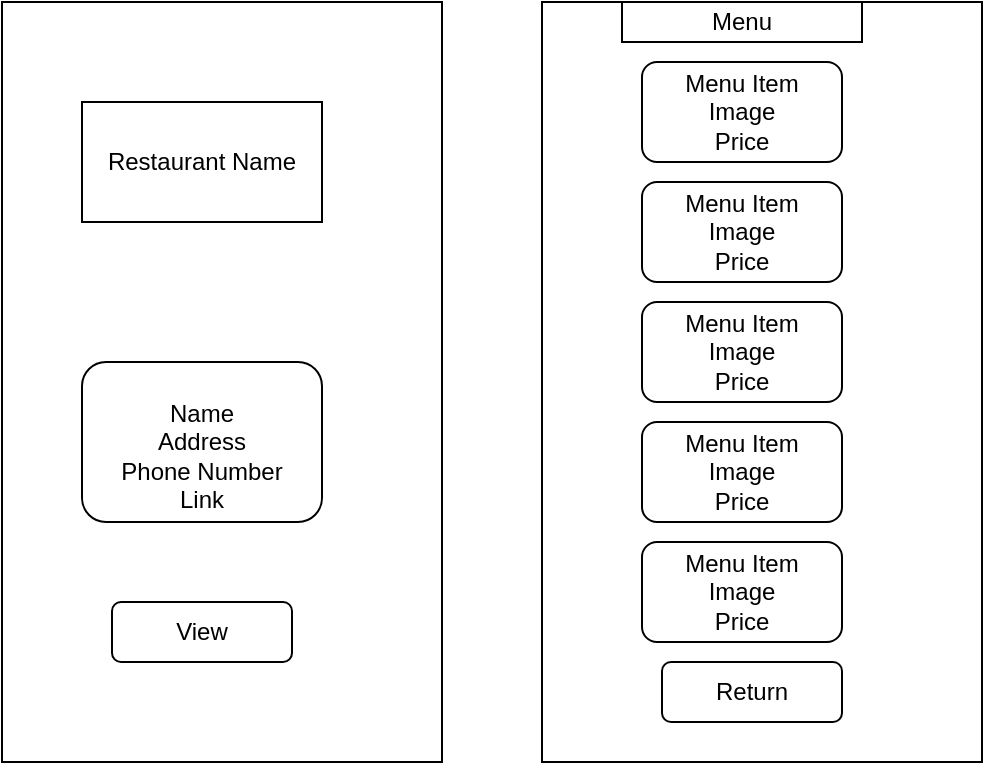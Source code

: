 <mxfile version="23.1.2" type="device">
  <diagram name="Page-1" id="UNJYNQRmjYarsAAMGMSA">
    <mxGraphModel dx="880" dy="460" grid="1" gridSize="10" guides="1" tooltips="1" connect="1" arrows="1" fold="1" page="1" pageScale="1" pageWidth="850" pageHeight="1100" math="0" shadow="0">
      <root>
        <mxCell id="0" />
        <mxCell id="1" parent="0" />
        <mxCell id="tphIvj_pwLkxPa_8YD7f-2" value="" style="rounded=0;whiteSpace=wrap;html=1;" vertex="1" parent="1">
          <mxGeometry x="110" y="50" width="220" height="380" as="geometry" />
        </mxCell>
        <mxCell id="tphIvj_pwLkxPa_8YD7f-3" value="" style="rounded=0;whiteSpace=wrap;html=1;" vertex="1" parent="1">
          <mxGeometry x="380" y="50" width="220" height="380" as="geometry" />
        </mxCell>
        <mxCell id="tphIvj_pwLkxPa_8YD7f-4" value="Restaurant Name" style="rounded=0;whiteSpace=wrap;html=1;" vertex="1" parent="1">
          <mxGeometry x="150" y="100" width="120" height="60" as="geometry" />
        </mxCell>
        <mxCell id="tphIvj_pwLkxPa_8YD7f-5" value="&lt;br&gt;Name&lt;br&gt;Address&lt;br&gt;Phone Number&lt;br&gt;Link" style="rounded=1;whiteSpace=wrap;html=1;" vertex="1" parent="1">
          <mxGeometry x="150" y="230" width="120" height="80" as="geometry" />
        </mxCell>
        <mxCell id="tphIvj_pwLkxPa_8YD7f-6" value="View" style="rounded=1;whiteSpace=wrap;html=1;" vertex="1" parent="1">
          <mxGeometry x="165" y="350" width="90" height="30" as="geometry" />
        </mxCell>
        <mxCell id="tphIvj_pwLkxPa_8YD7f-7" value="Return" style="rounded=1;whiteSpace=wrap;html=1;" vertex="1" parent="1">
          <mxGeometry x="440" y="380" width="90" height="30" as="geometry" />
        </mxCell>
        <mxCell id="tphIvj_pwLkxPa_8YD7f-8" value="Menu Item&lt;br&gt;Image&lt;br&gt;Price" style="rounded=1;whiteSpace=wrap;html=1;" vertex="1" parent="1">
          <mxGeometry x="430" y="80" width="100" height="50" as="geometry" />
        </mxCell>
        <mxCell id="tphIvj_pwLkxPa_8YD7f-9" value="Menu Item&lt;br&gt;Image&lt;br&gt;Price" style="rounded=1;whiteSpace=wrap;html=1;" vertex="1" parent="1">
          <mxGeometry x="430" y="140" width="100" height="50" as="geometry" />
        </mxCell>
        <mxCell id="tphIvj_pwLkxPa_8YD7f-10" value="Menu Item&lt;br&gt;Image&lt;br&gt;Price" style="rounded=1;whiteSpace=wrap;html=1;" vertex="1" parent="1">
          <mxGeometry x="430" y="260" width="100" height="50" as="geometry" />
        </mxCell>
        <mxCell id="tphIvj_pwLkxPa_8YD7f-11" value="Menu Item&lt;br&gt;Image&lt;br&gt;Price" style="rounded=1;whiteSpace=wrap;html=1;" vertex="1" parent="1">
          <mxGeometry x="430" y="320" width="100" height="50" as="geometry" />
        </mxCell>
        <mxCell id="tphIvj_pwLkxPa_8YD7f-12" value="Menu Item&lt;br&gt;Image&lt;br&gt;Price" style="rounded=1;whiteSpace=wrap;html=1;" vertex="1" parent="1">
          <mxGeometry x="430" y="200" width="100" height="50" as="geometry" />
        </mxCell>
        <mxCell id="tphIvj_pwLkxPa_8YD7f-13" value="Menu" style="rounded=0;whiteSpace=wrap;html=1;" vertex="1" parent="1">
          <mxGeometry x="420" y="50" width="120" height="20" as="geometry" />
        </mxCell>
      </root>
    </mxGraphModel>
  </diagram>
</mxfile>
